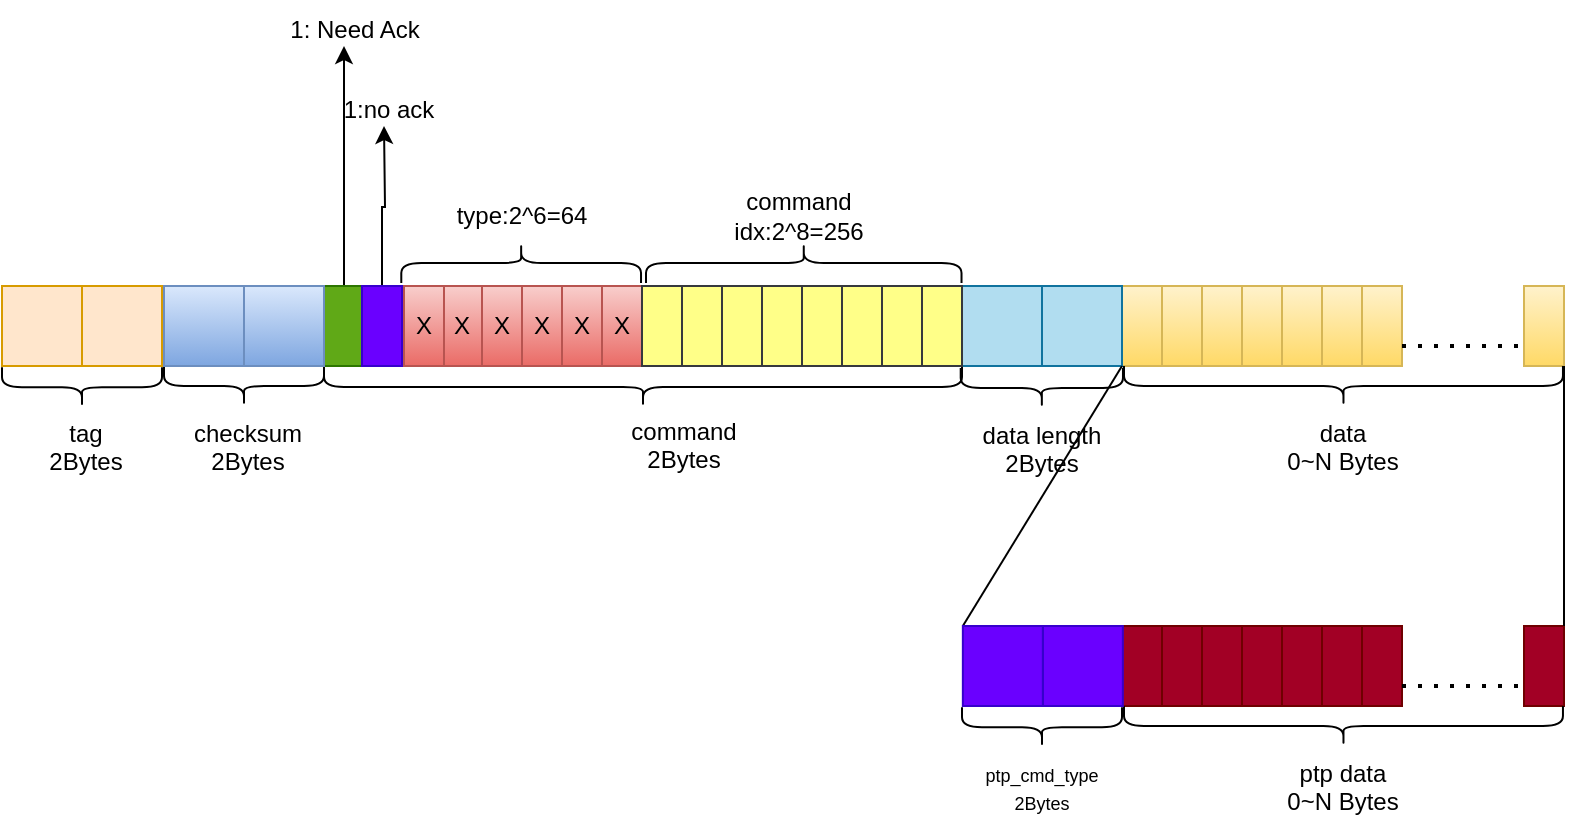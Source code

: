 <mxfile version="21.2.1" type="device">
  <diagram name="第 1 页" id="BMNRoMhw_H8E-fWVeAIa">
    <mxGraphModel dx="989" dy="582" grid="1" gridSize="10" guides="1" tooltips="1" connect="1" arrows="1" fold="1" page="1" pageScale="1" pageWidth="827" pageHeight="1169" math="0" shadow="0">
      <root>
        <mxCell id="0" />
        <mxCell id="1" parent="0" />
        <mxCell id="iSnh0fXEwwqfRtk5rcvv-1" value="" style="rounded=0;whiteSpace=wrap;html=1;fillColor=#ffe6cc;strokeColor=#d79b00;" vertex="1" parent="1">
          <mxGeometry x="40" y="160" width="40" height="40" as="geometry" />
        </mxCell>
        <mxCell id="iSnh0fXEwwqfRtk5rcvv-2" value="" style="rounded=0;whiteSpace=wrap;html=1;fillColor=#ffe6cc;strokeColor=#d79b00;" vertex="1" parent="1">
          <mxGeometry y="160" width="40" height="40" as="geometry" />
        </mxCell>
        <mxCell id="iSnh0fXEwwqfRtk5rcvv-3" style="edgeStyle=orthogonalEdgeStyle;rounded=0;orthogonalLoop=1;jettySize=auto;html=1;exitX=0.5;exitY=0;exitDx=0;exitDy=0;" edge="1" parent="1" source="iSnh0fXEwwqfRtk5rcvv-4">
          <mxGeometry relative="1" as="geometry">
            <mxPoint x="171" y="40" as="targetPoint" />
          </mxGeometry>
        </mxCell>
        <mxCell id="iSnh0fXEwwqfRtk5rcvv-4" value="" style="rounded=0;whiteSpace=wrap;html=1;fillColor=#60a917;strokeColor=#2D7600;fontColor=#ffffff;" vertex="1" parent="1">
          <mxGeometry x="161" y="160" width="20" height="40" as="geometry" />
        </mxCell>
        <mxCell id="iSnh0fXEwwqfRtk5rcvv-5" value="" style="rounded=0;whiteSpace=wrap;html=1;fillColor=#fff2cc;gradientColor=#ffd966;strokeColor=#d6b656;" vertex="1" parent="1">
          <mxGeometry x="761" y="160.0" width="20" height="40" as="geometry" />
        </mxCell>
        <mxCell id="iSnh0fXEwwqfRtk5rcvv-6" value="" style="rounded=0;whiteSpace=wrap;html=1;fillColor=#fff2cc;gradientColor=#ffd966;strokeColor=#d6b656;" vertex="1" parent="1">
          <mxGeometry x="680" y="160.0" width="20" height="40" as="geometry" />
        </mxCell>
        <mxCell id="iSnh0fXEwwqfRtk5rcvv-7" value="" style="rounded=0;whiteSpace=wrap;html=1;fillColor=#fff2cc;gradientColor=#ffd966;strokeColor=#d6b656;" vertex="1" parent="1">
          <mxGeometry x="660" y="160.0" width="20" height="40" as="geometry" />
        </mxCell>
        <mxCell id="iSnh0fXEwwqfRtk5rcvv-8" value="" style="rounded=0;whiteSpace=wrap;html=1;fillColor=#fff2cc;gradientColor=#ffd966;strokeColor=#d6b656;" vertex="1" parent="1">
          <mxGeometry x="640" y="160.0" width="20" height="40" as="geometry" />
        </mxCell>
        <mxCell id="iSnh0fXEwwqfRtk5rcvv-9" value="" style="rounded=0;whiteSpace=wrap;html=1;fillColor=#fff2cc;gradientColor=#ffd966;strokeColor=#d6b656;" vertex="1" parent="1">
          <mxGeometry x="620" y="160.0" width="20" height="40" as="geometry" />
        </mxCell>
        <mxCell id="iSnh0fXEwwqfRtk5rcvv-10" value="" style="rounded=0;whiteSpace=wrap;html=1;fillColor=#fff2cc;gradientColor=#ffd966;strokeColor=#d6b656;" vertex="1" parent="1">
          <mxGeometry x="600" y="160.0" width="20" height="40" as="geometry" />
        </mxCell>
        <mxCell id="iSnh0fXEwwqfRtk5rcvv-11" value="" style="rounded=0;whiteSpace=wrap;html=1;fillColor=#fff2cc;gradientColor=#ffd966;strokeColor=#d6b656;" vertex="1" parent="1">
          <mxGeometry x="580" y="160.0" width="20" height="40" as="geometry" />
        </mxCell>
        <mxCell id="iSnh0fXEwwqfRtk5rcvv-12" value="" style="rounded=0;whiteSpace=wrap;html=1;fillColor=#fff2cc;gradientColor=#ffd966;strokeColor=#d6b656;" vertex="1" parent="1">
          <mxGeometry x="560" y="160.0" width="20" height="40" as="geometry" />
        </mxCell>
        <mxCell id="iSnh0fXEwwqfRtk5rcvv-13" value="X" style="rounded=0;whiteSpace=wrap;html=1;fillColor=#f8cecc;gradientColor=#ea6b66;strokeColor=#b85450;" vertex="1" parent="1">
          <mxGeometry x="300" y="160" width="20" height="40" as="geometry" />
        </mxCell>
        <mxCell id="iSnh0fXEwwqfRtk5rcvv-14" value="X" style="rounded=0;whiteSpace=wrap;html=1;fillColor=#f8cecc;gradientColor=#ea6b66;strokeColor=#b85450;" vertex="1" parent="1">
          <mxGeometry x="280" y="160" width="20" height="40" as="geometry" />
        </mxCell>
        <mxCell id="iSnh0fXEwwqfRtk5rcvv-15" value="X" style="rounded=0;whiteSpace=wrap;html=1;fillColor=#f8cecc;gradientColor=#ea6b66;strokeColor=#b85450;" vertex="1" parent="1">
          <mxGeometry x="260" y="160" width="20" height="40" as="geometry" />
        </mxCell>
        <mxCell id="iSnh0fXEwwqfRtk5rcvv-16" value="X" style="rounded=0;whiteSpace=wrap;html=1;fillColor=#f8cecc;gradientColor=#ea6b66;strokeColor=#b85450;" vertex="1" parent="1">
          <mxGeometry x="240" y="160" width="20" height="40" as="geometry" />
        </mxCell>
        <mxCell id="iSnh0fXEwwqfRtk5rcvv-17" value="" style="shape=curlyBracket;whiteSpace=wrap;html=1;rounded=1;flipH=1;labelPosition=right;verticalLabelPosition=middle;align=left;verticalAlign=middle;rotation=0;direction=north;" vertex="1" parent="1">
          <mxGeometry x="161" y="200.52" width="319" height="20" as="geometry" />
        </mxCell>
        <mxCell id="iSnh0fXEwwqfRtk5rcvv-18" value="" style="shape=curlyBracket;whiteSpace=wrap;html=1;rounded=1;labelPosition=left;verticalLabelPosition=middle;align=right;verticalAlign=middle;rotation=-90;" vertex="1" parent="1">
          <mxGeometry x="111" y="170" width="20" height="80" as="geometry" />
        </mxCell>
        <mxCell id="iSnh0fXEwwqfRtk5rcvv-19" value="" style="rounded=0;whiteSpace=wrap;html=1;fillColor=#b1ddf0;strokeColor=#10739e;" vertex="1" parent="1">
          <mxGeometry x="480" y="160.0" width="40" height="40" as="geometry" />
        </mxCell>
        <mxCell id="iSnh0fXEwwqfRtk5rcvv-20" value="" style="rounded=0;whiteSpace=wrap;html=1;fillColor=#b1ddf0;strokeColor=#10739e;" vertex="1" parent="1">
          <mxGeometry x="520" y="160.0" width="40" height="40" as="geometry" />
        </mxCell>
        <mxCell id="iSnh0fXEwwqfRtk5rcvv-21" value="" style="endArrow=none;dashed=1;html=1;dashPattern=1 3;strokeWidth=2;rounded=0;entryX=0;entryY=0.75;entryDx=0;entryDy=0;exitX=1;exitY=0.75;exitDx=0;exitDy=0;" edge="1" parent="1" source="iSnh0fXEwwqfRtk5rcvv-6" target="iSnh0fXEwwqfRtk5rcvv-5">
          <mxGeometry width="50" height="50" relative="1" as="geometry">
            <mxPoint x="631" y="319.48" as="sourcePoint" />
            <mxPoint x="681" y="269.48" as="targetPoint" />
          </mxGeometry>
        </mxCell>
        <mxCell id="iSnh0fXEwwqfRtk5rcvv-22" value="" style="shape=curlyBracket;whiteSpace=wrap;html=1;rounded=1;labelPosition=left;verticalLabelPosition=middle;align=right;verticalAlign=middle;rotation=-90;" vertex="1" parent="1">
          <mxGeometry x="509.92" y="170.44" width="20" height="81.13" as="geometry" />
        </mxCell>
        <mxCell id="iSnh0fXEwwqfRtk5rcvv-23" value="" style="shape=curlyBracket;whiteSpace=wrap;html=1;rounded=1;labelPosition=left;verticalLabelPosition=middle;align=right;verticalAlign=middle;rotation=-90;" vertex="1" parent="1">
          <mxGeometry x="660.74" y="100.26" width="20" height="219.48" as="geometry" />
        </mxCell>
        <mxCell id="iSnh0fXEwwqfRtk5rcvv-24" value="tag&lt;br&gt;2Bytes" style="text;strokeColor=none;fillColor=none;spacingLeft=4;spacingRight=4;overflow=hidden;rotatable=0;points=[[0,0.5],[1,0.5]];portConstraint=eastwest;fontSize=12;whiteSpace=wrap;html=1;align=center;" vertex="1" parent="1">
          <mxGeometry x="12" y="220" width="60" height="40" as="geometry" />
        </mxCell>
        <mxCell id="iSnh0fXEwwqfRtk5rcvv-25" value="command&lt;br&gt;2Bytes" style="text;strokeColor=none;fillColor=none;spacingLeft=4;spacingRight=4;overflow=hidden;rotatable=0;points=[[0,0.5],[1,0.5]];portConstraint=eastwest;fontSize=12;whiteSpace=wrap;html=1;align=center;" vertex="1" parent="1">
          <mxGeometry x="305.5" y="219.48" width="70" height="40" as="geometry" />
        </mxCell>
        <mxCell id="iSnh0fXEwwqfRtk5rcvv-26" value="" style="edgeStyle=orthogonalEdgeStyle;rounded=0;orthogonalLoop=1;jettySize=auto;html=1;" edge="1" parent="1" source="iSnh0fXEwwqfRtk5rcvv-27">
          <mxGeometry relative="1" as="geometry">
            <mxPoint x="191" y="80" as="targetPoint" />
          </mxGeometry>
        </mxCell>
        <mxCell id="iSnh0fXEwwqfRtk5rcvv-27" value="" style="rounded=0;whiteSpace=wrap;html=1;fillColor=#6a00ff;strokeColor=#3700CC;fontColor=#ffffff;" vertex="1" parent="1">
          <mxGeometry x="180" y="160" width="20" height="40" as="geometry" />
        </mxCell>
        <mxCell id="iSnh0fXEwwqfRtk5rcvv-28" value="X" style="rounded=0;whiteSpace=wrap;html=1;fillColor=#f8cecc;strokeColor=#b85450;gradientColor=#ea6b66;" vertex="1" parent="1">
          <mxGeometry x="220" y="160" width="20" height="40" as="geometry" />
        </mxCell>
        <mxCell id="iSnh0fXEwwqfRtk5rcvv-29" value="X" style="rounded=0;whiteSpace=wrap;html=1;fillColor=#f8cecc;gradientColor=#ea6b66;strokeColor=#b85450;" vertex="1" parent="1">
          <mxGeometry x="201" y="160" width="20" height="40" as="geometry" />
        </mxCell>
        <mxCell id="iSnh0fXEwwqfRtk5rcvv-30" value="" style="rounded=0;whiteSpace=wrap;html=1;fillColor=#dae8fc;strokeColor=#6c8ebf;gradientColor=#7ea6e0;" vertex="1" parent="1">
          <mxGeometry x="121" y="160" width="40" height="40" as="geometry" />
        </mxCell>
        <mxCell id="iSnh0fXEwwqfRtk5rcvv-31" value="" style="rounded=0;whiteSpace=wrap;html=1;fillColor=#dae8fc;strokeColor=#6c8ebf;gradientColor=#7ea6e0;" vertex="1" parent="1">
          <mxGeometry x="81" y="160" width="40" height="40" as="geometry" />
        </mxCell>
        <mxCell id="iSnh0fXEwwqfRtk5rcvv-32" value="" style="shape=curlyBracket;whiteSpace=wrap;html=1;rounded=1;labelPosition=left;verticalLabelPosition=middle;align=right;verticalAlign=middle;rotation=-90;" vertex="1" parent="1">
          <mxGeometry x="30" y="170.65" width="20" height="80" as="geometry" />
        </mxCell>
        <mxCell id="iSnh0fXEwwqfRtk5rcvv-33" value="checksum&lt;br&gt;2Bytes" style="text;strokeColor=none;fillColor=none;spacingLeft=4;spacingRight=4;overflow=hidden;rotatable=0;points=[[0,0.5],[1,0.5]];portConstraint=eastwest;fontSize=12;whiteSpace=wrap;html=1;align=center;" vertex="1" parent="1">
          <mxGeometry x="88" y="220" width="70" height="40" as="geometry" />
        </mxCell>
        <mxCell id="iSnh0fXEwwqfRtk5rcvv-34" value="data length&lt;br&gt;2Bytes" style="text;strokeColor=none;fillColor=none;spacingLeft=4;spacingRight=4;overflow=hidden;rotatable=0;points=[[0,0.5],[1,0.5]];portConstraint=eastwest;fontSize=12;whiteSpace=wrap;html=1;align=center;" vertex="1" parent="1">
          <mxGeometry x="485.35" y="221" width="70" height="39.48" as="geometry" />
        </mxCell>
        <mxCell id="iSnh0fXEwwqfRtk5rcvv-35" value="data&lt;br&gt;0~N Bytes" style="text;strokeColor=none;fillColor=none;spacingLeft=4;spacingRight=4;overflow=hidden;rotatable=0;points=[[0,0.5],[1,0.5]];portConstraint=eastwest;fontSize=12;whiteSpace=wrap;html=1;align=center;" vertex="1" parent="1">
          <mxGeometry x="636.24" y="220.13" width="69" height="39.35" as="geometry" />
        </mxCell>
        <mxCell id="iSnh0fXEwwqfRtk5rcvv-36" value="1: Need Ack" style="text;html=1;align=center;verticalAlign=middle;resizable=0;points=[];autosize=1;strokeColor=none;fillColor=none;" vertex="1" parent="1">
          <mxGeometry x="131" y="17" width="90" height="30" as="geometry" />
        </mxCell>
        <mxCell id="iSnh0fXEwwqfRtk5rcvv-37" value="1:no ack" style="text;html=1;align=center;verticalAlign=middle;resizable=0;points=[];autosize=1;strokeColor=none;fillColor=none;" vertex="1" parent="1">
          <mxGeometry x="158" y="57" width="70" height="30" as="geometry" />
        </mxCell>
        <mxCell id="iSnh0fXEwwqfRtk5rcvv-38" value="" style="rounded=0;whiteSpace=wrap;html=1;fillColor=#ffff88;strokeColor=#36393d;" vertex="1" parent="1">
          <mxGeometry x="340" y="160" width="20" height="40" as="geometry" />
        </mxCell>
        <mxCell id="iSnh0fXEwwqfRtk5rcvv-39" value="" style="rounded=0;whiteSpace=wrap;html=1;fillColor=#ffff88;strokeColor=#36393d;" vertex="1" parent="1">
          <mxGeometry x="360" y="160" width="20" height="40" as="geometry" />
        </mxCell>
        <mxCell id="iSnh0fXEwwqfRtk5rcvv-40" value="" style="rounded=0;whiteSpace=wrap;html=1;fillColor=#ffff88;strokeColor=#36393d;" vertex="1" parent="1">
          <mxGeometry x="380" y="160" width="20" height="40" as="geometry" />
        </mxCell>
        <mxCell id="iSnh0fXEwwqfRtk5rcvv-41" value="" style="rounded=0;whiteSpace=wrap;html=1;fillColor=#ffff88;strokeColor=#36393d;" vertex="1" parent="1">
          <mxGeometry x="400" y="160" width="20" height="40" as="geometry" />
        </mxCell>
        <mxCell id="iSnh0fXEwwqfRtk5rcvv-42" value="" style="rounded=0;whiteSpace=wrap;html=1;fillColor=#ffff88;strokeColor=#36393d;" vertex="1" parent="1">
          <mxGeometry x="420" y="160" width="20" height="40" as="geometry" />
        </mxCell>
        <mxCell id="iSnh0fXEwwqfRtk5rcvv-43" value="" style="rounded=0;whiteSpace=wrap;html=1;fillColor=#ffff88;strokeColor=#36393d;" vertex="1" parent="1">
          <mxGeometry x="440" y="160" width="20" height="40" as="geometry" />
        </mxCell>
        <mxCell id="iSnh0fXEwwqfRtk5rcvv-44" value="" style="rounded=0;whiteSpace=wrap;html=1;fillColor=#ffff88;strokeColor=#36393d;" vertex="1" parent="1">
          <mxGeometry x="460" y="160" width="20" height="40" as="geometry" />
        </mxCell>
        <mxCell id="iSnh0fXEwwqfRtk5rcvv-45" value="" style="rounded=0;whiteSpace=wrap;html=1;fillColor=#ffff88;strokeColor=#36393d;" vertex="1" parent="1">
          <mxGeometry x="320" y="160" width="20" height="40" as="geometry" />
        </mxCell>
        <mxCell id="iSnh0fXEwwqfRtk5rcvv-46" value="" style="shape=curlyBracket;whiteSpace=wrap;html=1;rounded=1;labelPosition=left;verticalLabelPosition=middle;align=right;verticalAlign=middle;rotation=90;size=0.5;" vertex="1" parent="1">
          <mxGeometry x="249.58" y="88.58" width="20" height="119.87" as="geometry" />
        </mxCell>
        <mxCell id="iSnh0fXEwwqfRtk5rcvv-47" value="" style="shape=curlyBracket;whiteSpace=wrap;html=1;rounded=1;labelPosition=left;verticalLabelPosition=middle;align=right;verticalAlign=middle;rotation=90;" vertex="1" parent="1">
          <mxGeometry x="390.88" y="69.63" width="20" height="157.76" as="geometry" />
        </mxCell>
        <mxCell id="iSnh0fXEwwqfRtk5rcvv-48" value="type:2^6=64" style="text;html=1;strokeColor=none;fillColor=none;align=center;verticalAlign=middle;whiteSpace=wrap;rounded=0;" vertex="1" parent="1">
          <mxGeometry x="229.58" y="110" width="60" height="30" as="geometry" />
        </mxCell>
        <mxCell id="iSnh0fXEwwqfRtk5rcvv-49" value="command idx:2^8=256" style="text;html=1;strokeColor=none;fillColor=none;align=center;verticalAlign=middle;whiteSpace=wrap;rounded=0;" vertex="1" parent="1">
          <mxGeometry x="355.38" y="110" width="87" height="30" as="geometry" />
        </mxCell>
        <mxCell id="iSnh0fXEwwqfRtk5rcvv-58" value="" style="rounded=0;whiteSpace=wrap;html=1;fillColor=#a20025;strokeColor=#6F0000;fontColor=#ffffff;" vertex="1" parent="1">
          <mxGeometry x="761" y="330" width="20" height="40" as="geometry" />
        </mxCell>
        <mxCell id="iSnh0fXEwwqfRtk5rcvv-59" value="" style="rounded=0;whiteSpace=wrap;html=1;fillColor=#a20025;strokeColor=#6F0000;fontColor=#ffffff;" vertex="1" parent="1">
          <mxGeometry x="680" y="330" width="20" height="40" as="geometry" />
        </mxCell>
        <mxCell id="iSnh0fXEwwqfRtk5rcvv-60" value="" style="rounded=0;whiteSpace=wrap;html=1;fillColor=#a20025;strokeColor=#6F0000;fontColor=#ffffff;" vertex="1" parent="1">
          <mxGeometry x="660" y="330" width="20" height="40" as="geometry" />
        </mxCell>
        <mxCell id="iSnh0fXEwwqfRtk5rcvv-61" value="" style="rounded=0;whiteSpace=wrap;html=1;fillColor=#a20025;strokeColor=#6F0000;fontColor=#ffffff;" vertex="1" parent="1">
          <mxGeometry x="640" y="330" width="20" height="40" as="geometry" />
        </mxCell>
        <mxCell id="iSnh0fXEwwqfRtk5rcvv-62" value="" style="rounded=0;whiteSpace=wrap;html=1;fillColor=#a20025;strokeColor=#6F0000;fontColor=#ffffff;" vertex="1" parent="1">
          <mxGeometry x="620" y="330" width="20" height="40" as="geometry" />
        </mxCell>
        <mxCell id="iSnh0fXEwwqfRtk5rcvv-63" value="" style="rounded=0;whiteSpace=wrap;html=1;fillColor=#a20025;strokeColor=#6F0000;fontColor=#ffffff;" vertex="1" parent="1">
          <mxGeometry x="600" y="330" width="20" height="40" as="geometry" />
        </mxCell>
        <mxCell id="iSnh0fXEwwqfRtk5rcvv-64" value="" style="rounded=0;whiteSpace=wrap;html=1;fillColor=#a20025;strokeColor=#6F0000;fontColor=#ffffff;" vertex="1" parent="1">
          <mxGeometry x="580" y="330" width="20" height="40" as="geometry" />
        </mxCell>
        <mxCell id="iSnh0fXEwwqfRtk5rcvv-65" value="" style="rounded=0;whiteSpace=wrap;html=1;fillColor=#a20025;strokeColor=#6F0000;fontColor=#ffffff;" vertex="1" parent="1">
          <mxGeometry x="560" y="330" width="20" height="40" as="geometry" />
        </mxCell>
        <mxCell id="iSnh0fXEwwqfRtk5rcvv-66" value="" style="endArrow=none;dashed=1;html=1;dashPattern=1 3;strokeWidth=2;rounded=0;entryX=0;entryY=0.75;entryDx=0;entryDy=0;exitX=1;exitY=0.75;exitDx=0;exitDy=0;" edge="1" parent="1" source="iSnh0fXEwwqfRtk5rcvv-59" target="iSnh0fXEwwqfRtk5rcvv-58">
          <mxGeometry width="50" height="50" relative="1" as="geometry">
            <mxPoint x="631" y="489.48" as="sourcePoint" />
            <mxPoint x="681" y="439.48" as="targetPoint" />
          </mxGeometry>
        </mxCell>
        <mxCell id="iSnh0fXEwwqfRtk5rcvv-67" value="" style="endArrow=none;html=1;rounded=0;entryX=1;entryY=1;entryDx=0;entryDy=0;exitX=0;exitY=0;exitDx=0;exitDy=0;" edge="1" parent="1" source="iSnh0fXEwwqfRtk5rcvv-51" target="iSnh0fXEwwqfRtk5rcvv-20">
          <mxGeometry width="50" height="50" relative="1" as="geometry">
            <mxPoint x="560" y="460" as="sourcePoint" />
            <mxPoint x="610" y="410" as="targetPoint" />
          </mxGeometry>
        </mxCell>
        <mxCell id="iSnh0fXEwwqfRtk5rcvv-68" value="" style="endArrow=none;html=1;rounded=0;entryX=1;entryY=1;entryDx=0;entryDy=0;exitX=1;exitY=0;exitDx=0;exitDy=0;" edge="1" parent="1" source="iSnh0fXEwwqfRtk5rcvv-58" target="iSnh0fXEwwqfRtk5rcvv-5">
          <mxGeometry width="50" height="50" relative="1" as="geometry">
            <mxPoint x="610" y="500" as="sourcePoint" />
            <mxPoint x="660" y="450" as="targetPoint" />
          </mxGeometry>
        </mxCell>
        <mxCell id="iSnh0fXEwwqfRtk5rcvv-74" value="" style="shape=curlyBracket;whiteSpace=wrap;html=1;rounded=1;labelPosition=left;verticalLabelPosition=middle;align=right;verticalAlign=middle;rotation=-90;" vertex="1" parent="1">
          <mxGeometry x="660.74" y="270.26" width="20" height="219.48" as="geometry" />
        </mxCell>
        <mxCell id="iSnh0fXEwwqfRtk5rcvv-75" value="ptp data&lt;br&gt;0~N Bytes" style="text;strokeColor=none;fillColor=none;spacingLeft=4;spacingRight=4;overflow=hidden;rotatable=0;points=[[0,0.5],[1,0.5]];portConstraint=eastwest;fontSize=12;whiteSpace=wrap;html=1;align=center;" vertex="1" parent="1">
          <mxGeometry x="636.24" y="390.13" width="69" height="39.35" as="geometry" />
        </mxCell>
        <mxCell id="iSnh0fXEwwqfRtk5rcvv-50" value="" style="rounded=0;whiteSpace=wrap;html=1;fillColor=#6a00ff;strokeColor=#3700CC;fontColor=#ffffff;" vertex="1" parent="1">
          <mxGeometry x="520.42" y="330" width="40" height="40" as="geometry" />
        </mxCell>
        <mxCell id="iSnh0fXEwwqfRtk5rcvv-51" value="" style="rounded=0;whiteSpace=wrap;html=1;fillColor=#6a00ff;strokeColor=#3700CC;fontColor=#ffffff;" vertex="1" parent="1">
          <mxGeometry x="480.42" y="330" width="40" height="40" as="geometry" />
        </mxCell>
        <mxCell id="iSnh0fXEwwqfRtk5rcvv-70" value="&lt;font style=&quot;font-size: 9px;&quot;&gt;ptp_cmd_type&lt;br&gt;2Bytes&lt;/font&gt;" style="text;strokeColor=none;fillColor=none;spacingLeft=4;spacingRight=4;overflow=hidden;rotatable=0;points=[[0,0.5],[1,0.5]];portConstraint=eastwest;fontSize=12;whiteSpace=wrap;html=1;align=center;" vertex="1" parent="1">
          <mxGeometry x="480" y="390" width="80" height="40" as="geometry" />
        </mxCell>
        <mxCell id="iSnh0fXEwwqfRtk5rcvv-71" value="" style="shape=curlyBracket;whiteSpace=wrap;html=1;rounded=1;labelPosition=left;verticalLabelPosition=middle;align=right;verticalAlign=middle;rotation=-90;" vertex="1" parent="1">
          <mxGeometry x="510" y="340.65" width="20" height="80" as="geometry" />
        </mxCell>
      </root>
    </mxGraphModel>
  </diagram>
</mxfile>
